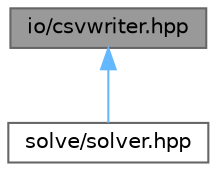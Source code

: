 digraph "io/csvwriter.hpp"
{
 // LATEX_PDF_SIZE
  bgcolor="transparent";
  edge [fontname=Helvetica,fontsize=10,labelfontname=Helvetica,labelfontsize=10];
  node [fontname=Helvetica,fontsize=10,shape=box,height=0.2,width=0.4];
  Node1 [label="io/csvwriter.hpp",height=0.2,width=0.4,color="gray40", fillcolor="grey60", style="filled", fontcolor="black",tooltip="IO::write_csv source file."];
  Node1 -> Node2 [dir="back",color="steelblue1",style="solid"];
  Node2 [label="solve/solver.hpp",height=0.2,width=0.4,color="grey40", fillcolor="white", style="filled",URL="$solver_8hpp.html",tooltip="SOLVE::Solver source file."];
}
